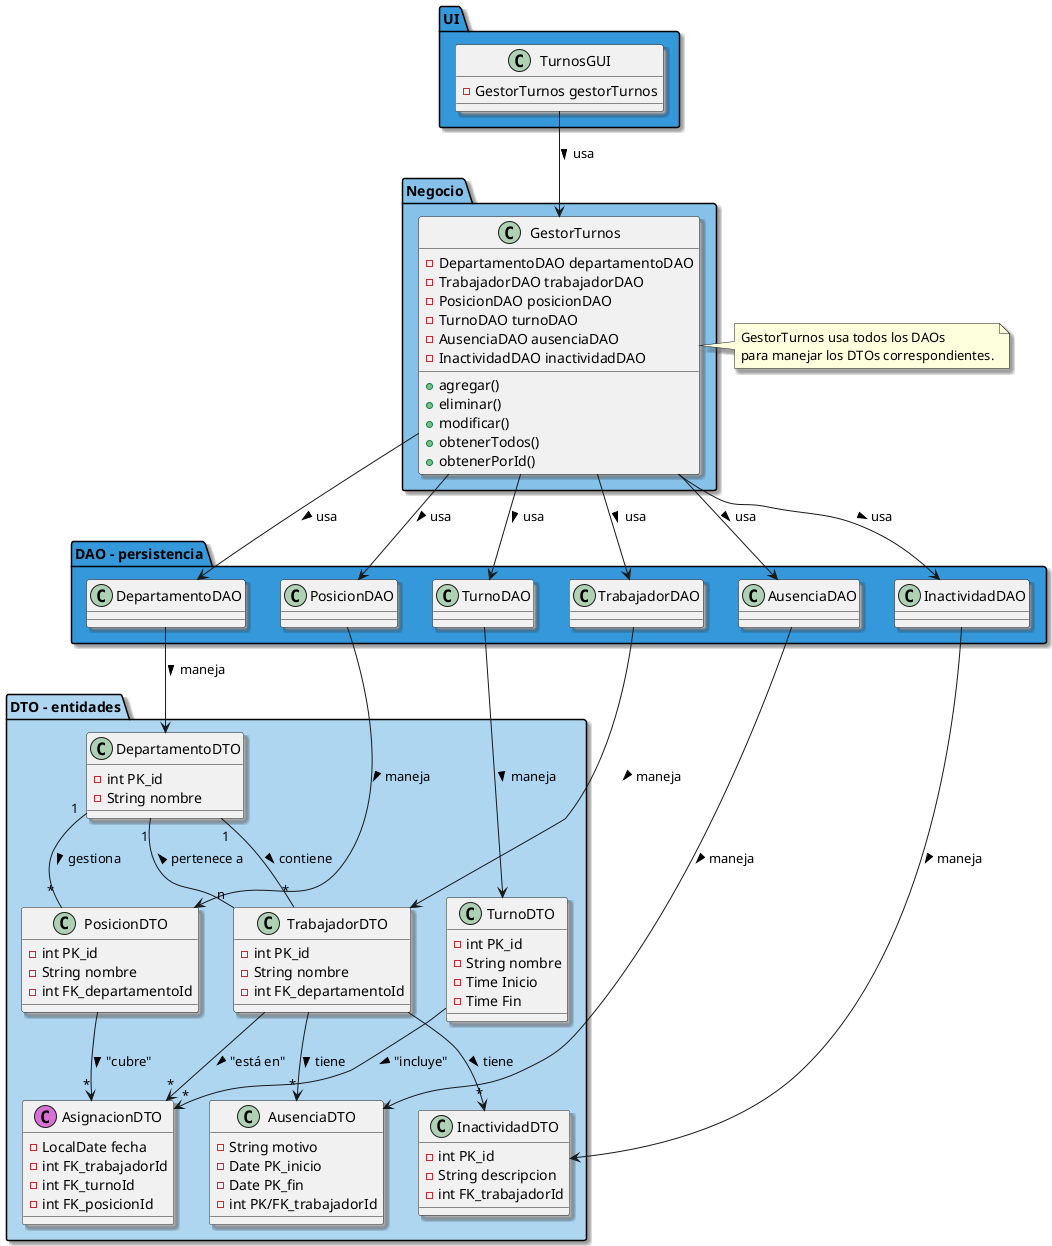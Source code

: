 @startuml turnos
' En un diagrama UML, las relaciones entre las clases a menudo se representan con líneas de asociación, por lo que no es necesario duplicar esta información en las listas dentro de las clases.
package "DTO - entidades" #AED6F1 {



skinparam shadowing true
    class DepartamentoDTO {
        - int PK_id
        - String nombre
    }

    class TrabajadorDTO {
        - int PK_id
        - String nombre
        - int FK_departamentoId
    }
    class TurnoDTO {
        - int PK_id
        - String nombre
        - Time Inicio
        - Time Fin
    }
    class PosicionDTO {
        - int PK_id
        - String nombre
        - int FK_departamentoId
    }

    class AusenciaDTO {
        - String motivo
        - Date PK_inicio
        - Date PK_fin
        - int PK/FK_trabajadorId
    }

    class AsignacionDTO << (C, Orchid) >>{
        - LocalDate fecha
        - int FK_trabajadorId
        - int FK_turnoId
        - int FK_posicionId
    }
    class InactividadDTO {
        - int PK_id
        - String descripcion
        - int FK_trabajadorId
    }


}

package "Negocio" #85C1E9 {
    class GestorTurnos {
        - DepartamentoDAO departamentoDAO
        - TrabajadorDAO trabajadorDAO
        - PosicionDAO posicionDAO
        - TurnoDAO turnoDAO
        - AusenciaDAO ausenciaDAO
        - InactividadDAO inactividadDAO
        + agregar()
        + eliminar()
        + modificar()
        + obtenerTodos()
        + obtenerPorId()
    }
}

package "DAO - persistencia" #3498DB {
    class DepartamentoDAO {}
    class TrabajadorDAO {}
    class PosicionDAO {}
    class TurnoDAO {}
    class AusenciaDAO {}
    class InactividadDAO {}
}

package "UI" #3498DB {
    class TurnosGUI {
        - GestorTurnos gestorTurnos
    }
}

DepartamentoDTO "1" -- "*" TrabajadorDTO : contiene >
DepartamentoDTO "1" -- "*" PosicionDTO : gestiona >
TrabajadorDTO "n" -- "1" DepartamentoDTO : pertenece a >
TrabajadorDTO -down-> "*" AusenciaDTO : tiene >
TrabajadorDTO -down-> "*" InactividadDTO : tiene >
TrabajadorDTO -down-> "*" AsignacionDTO : "está en" >
TurnoDTO -down-> "*" AsignacionDTO : "incluye" >
PosicionDTO -down-> "*" AsignacionDTO : "cubre" >

GestorTurnos -down-> DepartamentoDAO : usa >
GestorTurnos -down-> TrabajadorDAO : usa >
GestorTurnos -down-> PosicionDAO : usa >
GestorTurnos -down-> TurnoDAO : usa >
GestorTurnos -down-> AusenciaDAO : usa >
GestorTurnos -down-> InactividadDAO : usa >

DepartamentoDAO -down-> DepartamentoDTO : maneja >
TrabajadorDAO -down-> TrabajadorDTO : maneja >
PosicionDAO -down-> PosicionDTO : maneja >
TurnoDAO -down-> TurnoDTO : maneja >
AusenciaDAO -down-> AusenciaDTO : maneja >
InactividadDAO -down-> InactividadDTO : maneja >

TurnosGUI -down-> GestorTurnos : usa >

note right of GestorTurnos
    GestorTurnos usa todos los DAOs
    para manejar los DTOs correspondientes.
end note

@enduml